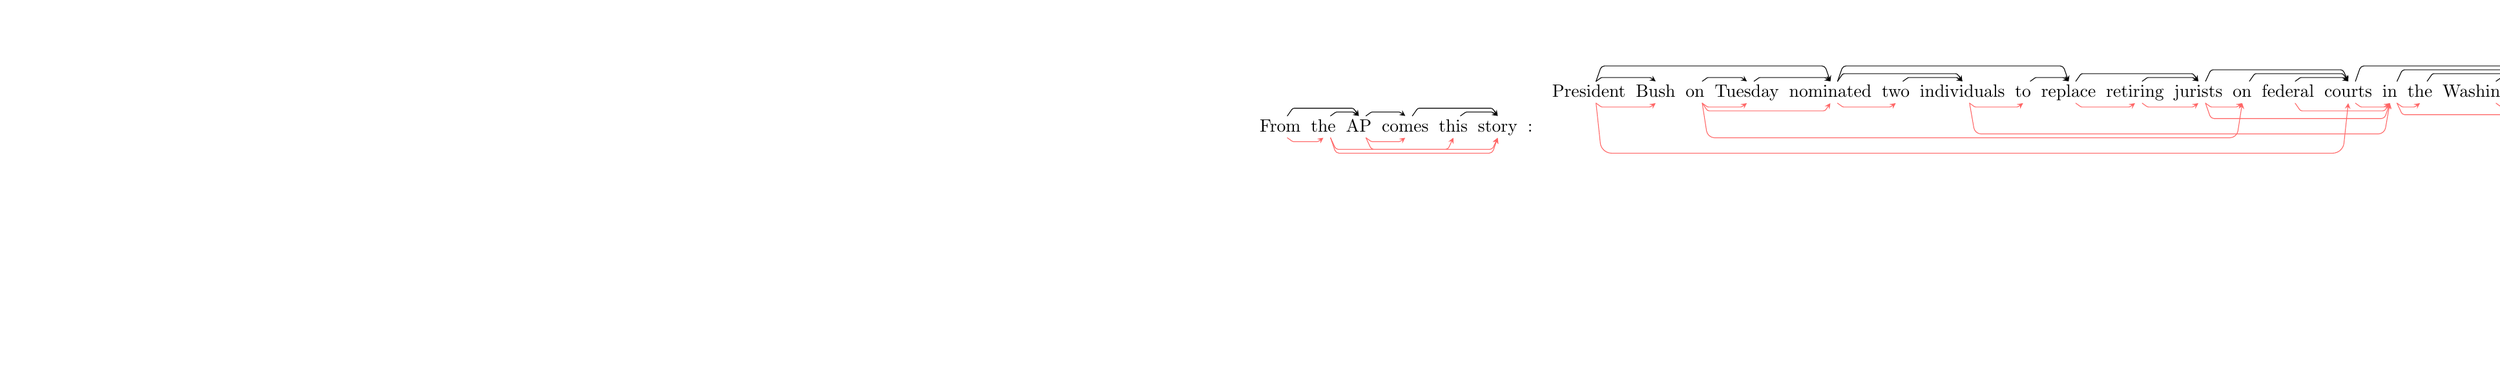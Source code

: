 

\begin{dependency}[hide label, edge unit distance=.5ex]
    \begin{deptext}[column sep=0.05cm]
    From\& the\& AP\& comes\& this\& story\& : \\
\end{deptext}
\depedge{1}{3}{.}
\depedge{2}{3}{.}
\depedge{3}{4}{.}
\depedge{4}{6}{.}
\depedge{5}{6}{.}
\depedge[edge style={red!60!}, edge below]{1}{2}{.}
\depedge[edge style={red!60!}, edge below]{3}{6}{.}
\depedge[edge style={red!60!}, edge below]{2}{5}{.}
\depedge[edge style={red!60!}, edge below]{2}{6}{.}
\depedge[edge style={red!60!}, edge below]{3}{4}{.}
\end{dependency}


\begin{dependency}[hide label, edge unit distance=.5ex]
    \begin{deptext}[column sep=0.05cm]
    President\& Bush\& on\& Tuesday\& nominated\& two\& individuals\& to\& replace\& retiring\& jurists\& on\& federal\& courts\& in\& the\& Washington\& area\& . \\
\end{deptext}
\depedge{1}{2}{.}
\depedge{1}{5}{.}
\depedge{3}{4}{.}
\depedge{4}{5}{.}
\depedge{5}{7}{.}
\depedge{5}{9}{.}
\depedge{6}{7}{.}
\depedge{8}{9}{.}
\depedge{9}{11}{.}
\depedge{10}{11}{.}
\depedge{11}{14}{.}
\depedge{12}{14}{.}
\depedge{13}{14}{.}
\depedge{14}{18}{.}
\depedge{15}{18}{.}
\depedge{16}{18}{.}
\depedge{17}{18}{.}
\depedge[edge style={red!60!}, edge below]{3}{12}{.}
\depedge[edge style={red!60!}, edge below]{15}{16}{.}
\depedge[edge style={red!60!}, edge below]{17}{18}{.}
\depedge[edge style={red!60!}, edge below]{15}{18}{.}
\depedge[edge style={red!60!}, edge below]{14}{15}{.}
\depedge[edge style={red!60!}, edge below]{9}{10}{.}
\depedge[edge style={red!60!}, edge below]{13}{15}{.}
\depedge[edge style={red!60!}, edge below]{10}{11}{.}
\depedge[edge style={red!60!}, edge below]{11}{15}{.}
\depedge[edge style={red!60!}, edge below]{7}{8}{.}
\depedge[edge style={red!60!}, edge below]{11}{12}{.}
\depedge[edge style={red!60!}, edge below]{5}{6}{.}
\depedge[edge style={red!60!}, edge below]{1}{14}{.}
\depedge[edge style={red!60!}, edge below]{7}{15}{.}
\depedge[edge style={red!60!}, edge below]{3}{5}{.}
\depedge[edge style={red!60!}, edge below]{1}{2}{.}
\depedge[edge style={red!60!}, edge below]{3}{4}{.}
\end{dependency}


\begin{dependency}[hide label, edge unit distance=.5ex]
    \begin{deptext}[column sep=0.05cm]
    Bush\& nominated\& Jennifer\& M.\& Anderson\& for\& a\& 15\& -\& year\& term\& as\& associate\& judge\& of\& the\& Superior\& Court\& of\& the\& District\& of\& Columbia\& ,\& replacing\& Steffen\& W.\& Graae\& . \\
\end{deptext}
\depedge{1}{2}{.}
\depedge{2}{3}{.}
\depedge{2}{11}{.}
\depedge{2}{25}{.}
\depedge{3}{4}{.}
\depedge{3}{5}{.}
\depedge{6}{11}{.}
\depedge{7}{11}{.}
\depedge{8}{10}{.}
\depedge{9}{10}{.}
\depedge{10}{11}{.}
\depedge{11}{14}{.}
\depedge{12}{14}{.}
\depedge{13}{14}{.}
\depedge{14}{18}{.}
\depedge{15}{18}{.}
\depedge{16}{18}{.}
\depedge{17}{18}{.}
\depedge{18}{21}{.}
\depedge{19}{21}{.}
\depedge{20}{21}{.}
\depedge{21}{23}{.}
\depedge{22}{23}{.}
\depedge{25}{26}{.}
\depedge{26}{27}{.}
\depedge{26}{28}{.}
\depedge[edge style={red!60!}, edge below]{26}{28}{.}
\depedge[edge style={red!60!}, edge below]{16}{20}{.}
\depedge[edge style={red!60!}, edge below]{19}{22}{.}
\depedge[edge style={red!60!}, edge below]{15}{22}{.}
\depedge[edge style={red!60!}, edge below]{9}{12}{.}
\depedge[edge style={red!60!}, edge below]{7}{9}{.}
\depedge[edge style={red!60!}, edge below]{19}{20}{.}
\depedge[edge style={red!60!}, edge below]{18}{19}{.}
\depedge[edge style={red!60!}, edge below]{7}{8}{.}
\depedge[edge style={red!60!}, edge below]{6}{7}{.}
\depedge[edge style={red!60!}, edge below]{17}{18}{.}
\depedge[edge style={red!60!}, edge below]{7}{20}{.}
\depedge[edge style={red!60!}, edge below]{9}{11}{.}
\depedge[edge style={red!60!}, edge below]{10}{11}{.}
\depedge[edge style={red!60!}, edge below]{22}{23}{.}
\depedge[edge style={red!60!}, edge below]{12}{13}{.}
\depedge[edge style={red!60!}, edge below]{3}{4}{.}
\depedge[edge style={red!60!}, edge below]{5}{6}{.}
\depedge[edge style={red!60!}, edge below]{17}{21}{.}
\depedge[edge style={red!60!}, edge below]{8}{28}{.}
\depedge[edge style={red!60!}, edge below]{4}{12}{.}
\depedge[edge style={red!60!}, edge below]{11}{14}{.}
\depedge[edge style={red!60!}, edge below]{25}{26}{.}
\depedge[edge style={red!60!}, edge below]{2}{11}{.}
\depedge[edge style={red!60!}, edge below]{26}{27}{.}
\depedge[edge style={red!60!}, edge below]{1}{4}{.}
\end{dependency}


\begin{dependency}[hide label, edge unit distance=.5ex]
    \begin{deptext}[column sep=0.05cm]
    *** \\
\end{deptext}
\end{dependency}


\begin{dependency}[hide label, edge unit distance=.5ex]
    \begin{deptext}[column sep=0.05cm]
    Bush\& also\& nominated\& A.\& Noel\& Anketell\& Kramer\& for\& a\& 15\& -\& year\& term\& as\& associate\& judge\& of\& the\& District\& of\& Columbia\& Court\& of\& Appeals\& ,\& replacing\& John\& Montague\& Steadman\& . \\
\end{deptext}
\depedge{1}{3}{.}
\depedge{2}{3}{.}
\depedge{3}{4}{.}
\depedge{3}{13}{.}
\depedge{3}{26}{.}
\depedge{4}{5}{.}
\depedge{4}{6}{.}
\depedge{4}{7}{.}
\depedge{8}{13}{.}
\depedge{9}{13}{.}
\depedge{10}{12}{.}
\depedge{11}{12}{.}
\depedge{12}{13}{.}
\depedge{13}{16}{.}
\depedge{14}{16}{.}
\depedge{15}{16}{.}
\depedge{16}{19}{.}
\depedge{17}{19}{.}
\depedge{18}{19}{.}
\depedge{19}{22}{.}
\depedge{20}{22}{.}
\depedge{21}{22}{.}
\depedge{22}{24}{.}
\depedge{23}{24}{.}
\depedge{26}{27}{.}
\depedge{27}{28}{.}
\depedge{27}{29}{.}
\depedge[edge style={red!60!}, edge below]{6}{7}{.}
\depedge[edge style={red!60!}, edge below]{6}{29}{.}
\depedge[edge style={red!60!}, edge below]{17}{20}{.}
\depedge[edge style={red!60!}, edge below]{17}{18}{.}
\depedge[edge style={red!60!}, edge below]{11}{14}{.}
\depedge[edge style={red!60!}, edge below]{20}{21}{.}
\depedge[edge style={red!60!}, edge below]{4}{11}{.}
\depedge[edge style={red!60!}, edge below]{9}{10}{.}
\depedge[edge style={red!60!}, edge below]{21}{22}{.}
\depedge[edge style={red!60!}, edge below]{8}{11}{.}
\depedge[edge style={red!60!}, edge below]{14}{15}{.}
\depedge[edge style={red!60!}, edge below]{9}{18}{.}
\depedge[edge style={red!60!}, edge below]{9}{11}{.}
\depedge[edge style={red!60!}, edge below]{16}{19}{.}
\depedge[edge style={red!60!}, edge below]{17}{19}{.}
\depedge[edge style={red!60!}, edge below]{22}{23}{.}
\depedge[edge style={red!60!}, edge below]{4}{6}{.}
\depedge[edge style={red!60!}, edge below]{10}{13}{.}
\depedge[edge style={red!60!}, edge below]{11}{28}{.}
\depedge[edge style={red!60!}, edge below]{5}{14}{.}
\depedge[edge style={red!60!}, edge below]{2}{11}{.}
\depedge[edge style={red!60!}, edge below]{5}{27}{.}
\depedge[edge style={red!60!}, edge below]{12}{13}{.}
\depedge[edge style={red!60!}, edge below]{3}{13}{.}
\depedge[edge style={red!60!}, edge below]{26}{27}{.}
\depedge[edge style={red!60!}, edge below]{10}{24}{.}
\depedge[edge style={red!60!}, edge below]{1}{11}{.}
\end{dependency}


\begin{dependency}[hide label, edge unit distance=.5ex]
    \begin{deptext}[column sep=0.05cm]
    The\& sheikh\& in\& wheel\& -\& chair\& has\& been\& attacked\& with\& a\& F\& -\& 16\& -\& launched\& bomb\& . \\
\end{deptext}
\depedge{1}{2}{.}
\depedge{2}{6}{.}
\depedge{2}{9}{.}
\depedge{3}{6}{.}
\depedge{4}{6}{.}
\depedge{5}{6}{.}
\depedge{7}{9}{.}
\depedge{8}{9}{.}
\depedge{9}{17}{.}
\depedge{10}{17}{.}
\depedge{11}{17}{.}
\depedge{12}{13}{.}
\depedge{12}{14}{.}
\depedge{12}{16}{.}
\depedge{15}{16}{.}
\depedge{16}{17}{.}
\depedge[edge style={red!60!}, edge below]{13}{15}{.}
\depedge[edge style={red!60!}, edge below]{7}{8}{.}
\depedge[edge style={red!60!}, edge below]{11}{12}{.}
\depedge[edge style={red!60!}, edge below]{1}{8}{.}
\depedge[edge style={red!60!}, edge below]{8}{11}{.}
\depedge[edge style={red!60!}, edge below]{11}{13}{.}
\depedge[edge style={red!60!}, edge below]{5}{15}{.}
\depedge[edge style={red!60!}, edge below]{8}{9}{.}
\depedge[edge style={red!60!}, edge below]{1}{2}{.}
\depedge[edge style={red!60!}, edge below]{1}{4}{.}
\depedge[edge style={red!60!}, edge below]{3}{5}{.}
\depedge[edge style={red!60!}, edge below]{15}{16}{.}
\depedge[edge style={red!60!}, edge below]{5}{6}{.}
\depedge[edge style={red!60!}, edge below]{14}{15}{.}
\depedge[edge style={red!60!}, edge below]{10}{11}{.}
\depedge[edge style={red!60!}, edge below]{14}{17}{.}
\end{dependency}


\begin{dependency}[hide label, edge unit distance=.5ex]
    \begin{deptext}[column sep=0.05cm]
    He\& could\& be\& killed\& years\& ago\& and\& the\& israelians\& have\& all\& the\& reasons\& ,\& since\& he\& founded\& and\& he\& is\& the\& spiritual\& leader\& of\& Hamas\& ,\& but\& they\& did\& n't\& . \\
\end{deptext}
\depedge{1}{4}{.}
\depedge{2}{4}{.}
\depedge{3}{4}{.}
\depedge{4}{6}{.}
\depedge{4}{10}{.}
\depedge{4}{29}{.}
\depedge{5}{6}{.}
\depedge{7}{10}{.}
\depedge{8}{9}{.}
\depedge{9}{10}{.}
\depedge{10}{13}{.}
\depedge{10}{17}{.}
\depedge{11}{13}{.}
\depedge{12}{13}{.}
\depedge{15}{17}{.}
\depedge{16}{17}{.}
\depedge{17}{23}{.}
\depedge{18}{23}{.}
\depedge{19}{23}{.}
\depedge{20}{23}{.}
\depedge{21}{23}{.}
\depedge{22}{23}{.}
\depedge{23}{25}{.}
\depedge{24}{25}{.}
\depedge{27}{29}{.}
\depedge{28}{29}{.}
\depedge{29}{30}{.}
\depedge[edge style={red!60!}, edge below]{1}{19}{.}
\depedge[edge style={red!60!}, edge below]{12}{21}{.}
\depedge[edge style={red!60!}, edge below]{19}{20}{.}
\depedge[edge style={red!60!}, edge below]{8}{12}{.}
\depedge[edge style={red!60!}, edge below]{11}{12}{.}
\depedge[edge style={red!60!}, edge below]{16}{19}{.}
\depedge[edge style={red!60!}, edge below]{10}{11}{.}
\depedge[edge style={red!60!}, edge below]{10}{19}{.}
\depedge[edge style={red!60!}, edge below]{7}{18}{.}
\depedge[edge style={red!60!}, edge below]{1}{2}{.}
\depedge[edge style={red!60!}, edge below]{1}{3}{.}
\depedge[edge style={red!60!}, edge below]{5}{11}{.}
\depedge[edge style={red!60!}, edge below]{9}{10}{.}
\depedge[edge style={red!60!}, edge below]{7}{10}{.}
\depedge[edge style={red!60!}, edge below]{20}{23}{.}
\depedge[edge style={red!60!}, edge below]{28}{29}{.}
\depedge[edge style={red!60!}, edge below]{3}{4}{.}
\depedge[edge style={red!60!}, edge below]{20}{28}{.}
\depedge[edge style={red!60!}, edge below]{16}{17}{.}
\depedge[edge style={red!60!}, edge below]{12}{13}{.}
\depedge[edge style={red!60!}, edge below]{5}{6}{.}
\depedge[edge style={red!60!}, edge below]{29}{30}{.}
\depedge[edge style={red!60!}, edge below]{15}{19}{.}
\depedge[edge style={red!60!}, edge below]{21}{22}{.}
\depedge[edge style={red!60!}, edge below]{22}{24}{.}
\depedge[edge style={red!60!}, edge below]{24}{25}{.}
\depedge[edge style={red!60!}, edge below]{10}{27}{.}
\end{dependency}


\begin{dependency}[hide label, edge unit distance=.5ex]
    \begin{deptext}[column sep=0.05cm]
    Today\& 's\& incident\& proves\& that\& Sharon\& has\& lost\& his\& patience\& and\& his\& hope\& in\& peace\& . \\
\end{deptext}
\depedge{1}{2}{.}
\depedge{1}{3}{.}
\depedge{3}{4}{.}
\depedge{4}{8}{.}
\depedge{5}{8}{.}
\depedge{6}{8}{.}
\depedge{7}{8}{.}
\depedge{8}{10}{.}
\depedge{9}{10}{.}
\depedge{10}{13}{.}
\depedge{11}{13}{.}
\depedge{12}{13}{.}
\depedge{13}{15}{.}
\depedge{14}{15}{.}
\depedge[edge style={red!60!}, edge below]{9}{12}{.}
\depedge[edge style={red!60!}, edge below]{3}{4}{.}
\depedge[edge style={red!60!}, edge below]{11}{12}{.}
\depedge[edge style={red!60!}, edge below]{5}{7}{.}
\depedge[edge style={red!60!}, edge below]{4}{5}{.}
\depedge[edge style={red!60!}, edge below]{10}{11}{.}
\depedge[edge style={red!60!}, edge below]{6}{7}{.}
\depedge[edge style={red!60!}, edge below]{8}{9}{.}
\depedge[edge style={red!60!}, edge below]{5}{10}{.}
\depedge[edge style={red!60!}, edge below]{2}{4}{.}
\depedge[edge style={red!60!}, edge below]{1}{3}{.}
\depedge[edge style={red!60!}, edge below]{13}{14}{.}
\depedge[edge style={red!60!}, edge below]{11}{13}{.}
\depedge[edge style={red!60!}, edge below]{5}{15}{.}
\end{dependency}


\begin{dependency}[hide label, edge unit distance=.5ex]
    \begin{deptext}[column sep=0.05cm]
    Nervous\& people\& make\& mistakes\& ,\& so\& I\& suppose\& there\& will\& be\& a\& wave\& of\& succesfull\& arab\& attacks\& . \\
\end{deptext}
\depedge{1}{2}{.}
\depedge{2}{3}{.}
\depedge{3}{4}{.}
\depedge{3}{8}{.}
\depedge{6}{8}{.}
\depedge{7}{8}{.}
\depedge{8}{11}{.}
\depedge{9}{11}{.}
\depedge{10}{11}{.}
\depedge{11}{13}{.}
\depedge{12}{13}{.}
\depedge{13}{17}{.}
\depedge{14}{17}{.}
\depedge{15}{17}{.}
\depedge{16}{17}{.}
\depedge[edge style={red!60!}, edge below]{9}{10}{.}
\depedge[edge style={red!60!}, edge below]{11}{12}{.}
\depedge[edge style={red!60!}, edge below]{12}{13}{.}
\depedge[edge style={red!60!}, edge below]{9}{12}{.}
\depedge[edge style={red!60!}, edge below]{2}{3}{.}
\depedge[edge style={red!60!}, edge below]{6}{12}{.}
\depedge[edge style={red!60!}, edge below]{8}{9}{.}
\depedge[edge style={red!60!}, edge below]{3}{17}{.}
\depedge[edge style={red!60!}, edge below]{3}{10}{.}
\depedge[edge style={red!60!}, edge below]{3}{4}{.}
\depedge[edge style={red!60!}, edge below]{4}{15}{.}
\depedge[edge style={red!60!}, edge below]{6}{7}{.}
\depedge[edge style={red!60!}, edge below]{12}{14}{.}
\depedge[edge style={red!60!}, edge below]{15}{16}{.}
\depedge[edge style={red!60!}, edge below]{1}{2}{.}
\end{dependency}


\begin{dependency}[hide label, edge unit distance=.5ex]
    \begin{deptext}[column sep=0.05cm]
    A\& la\& guerre\& c'est\& comme\& a\& la\& guerre\& ! \\
\end{deptext}
\depedge{1}{2}{.}
\depedge{1}{3}{.}
\depedge{1}{4}{.}
\depedge{1}{5}{.}
\depedge{1}{6}{.}
\depedge{1}{7}{.}
\depedge{1}{8}{.}
\depedge[edge style={red!60!}, edge below]{3}{4}{.}
\depedge[edge style={red!60!}, edge below]{4}{5}{.}
\depedge[edge style={red!60!}, edge below]{5}{8}{.}
\depedge[edge style={red!60!}, edge below]{1}{6}{.}
\depedge[edge style={red!60!}, edge below]{2}{7}{.}
\depedge[edge style={red!60!}, edge below]{1}{2}{.}
\depedge[edge style={red!60!}, edge below]{7}{8}{.}
\end{dependency}


\begin{dependency}[hide label, edge unit distance=.5ex]
    \begin{deptext}[column sep=0.05cm]
    In\& the\& eastern\& city\& of\& Baqubah\& ,\& guerrillas\& detonated\& a\& car\& bomb\& outside\& a\& police\& station\& ,\& killing\& several\& people\& . \\
\end{deptext}
\depedge{1}{4}{.}
\depedge{2}{4}{.}
\depedge{3}{4}{.}
\depedge{4}{6}{.}
\depedge{4}{9}{.}
\depedge{5}{6}{.}
\depedge{8}{9}{.}
\depedge{9}{12}{.}
\depedge{9}{16}{.}
\depedge{9}{18}{.}
\depedge{10}{12}{.}
\depedge{11}{12}{.}
\depedge{13}{16}{.}
\depedge{14}{16}{.}
\depedge{15}{16}{.}
\depedge{18}{20}{.}
\depedge{19}{20}{.}
\depedge[edge style={red!60!}, edge below]{10}{14}{.}
\depedge[edge style={red!60!}, edge below]{15}{16}{.}
\depedge[edge style={red!60!}, edge below]{1}{2}{.}
\depedge[edge style={red!60!}, edge below]{14}{15}{.}
\depedge[edge style={red!60!}, edge below]{8}{15}{.}
\depedge[edge style={red!60!}, edge below]{10}{11}{.}
\depedge[edge style={red!60!}, edge below]{9}{11}{.}
\depedge[edge style={red!60!}, edge below]{12}{14}{.}
\depedge[edge style={red!60!}, edge below]{2}{14}{.}
\depedge[edge style={red!60!}, edge below]{15}{18}{.}
\depedge[edge style={red!60!}, edge below]{1}{20}{.}
\depedge[edge style={red!60!}, edge below]{15}{19}{.}
\depedge[edge style={red!60!}, edge below]{4}{10}{.}
\depedge[edge style={red!60!}, edge below]{2}{3}{.}
\depedge[edge style={red!60!}, edge below]{6}{10}{.}
\depedge[edge style={red!60!}, edge below]{5}{6}{.}
\depedge[edge style={red!60!}, edge below]{13}{14}{.}
\end{dependency}


\begin{dependency}[hide label, edge unit distance=.5ex]
    \begin{deptext}[column sep=0.05cm]
    The\& US\& lost\& yet\& another\& helicopter\& to\& hostile\& fire\& near\& Habbaniyah\& in\& the\& Sunni\& heartland\& ,\& but\& this\& time\& the\& crew\& was\& safe\& . \\
\end{deptext}
\depedge{1}{2}{.}
\depedge{2}{3}{.}
\depedge{3}{6}{.}
\depedge{3}{9}{.}
\depedge{3}{23}{.}
\depedge{4}{6}{.}
\depedge{5}{6}{.}
\depedge{7}{9}{.}
\depedge{8}{9}{.}
\depedge{9}{11}{.}
\depedge{10}{11}{.}
\depedge{11}{15}{.}
\depedge{12}{15}{.}
\depedge{13}{15}{.}
\depedge{14}{15}{.}
\depedge{17}{23}{.}
\depedge{18}{19}{.}
\depedge{19}{23}{.}
\depedge{20}{21}{.}
\depedge{21}{23}{.}
\depedge{22}{23}{.}
\depedge[edge style={red!60!}, edge below]{11}{15}{.}
\depedge[edge style={red!60!}, edge below]{1}{20}{.}
\depedge[edge style={red!60!}, edge below]{1}{13}{.}
\depedge[edge style={red!60!}, edge below]{12}{13}{.}
\depedge[edge style={red!60!}, edge below]{11}{12}{.}
\depedge[edge style={red!60!}, edge below]{9}{10}{.}
\depedge[edge style={red!60!}, edge below]{20}{22}{.}
\depedge[edge style={red!60!}, edge below]{19}{22}{.}
\depedge[edge style={red!60!}, edge below]{12}{14}{.}
\depedge[edge style={red!60!}, edge below]{21}{22}{.}
\depedge[edge style={red!60!}, edge below]{1}{2}{.}
\depedge[edge style={red!60!}, edge below]{4}{20}{.}
\depedge[edge style={red!60!}, edge below]{17}{22}{.}
\depedge[edge style={red!60!}, edge below]{18}{20}{.}
\depedge[edge style={red!60!}, edge below]{5}{18}{.}
\depedge[edge style={red!60!}, edge below]{10}{14}{.}
\depedge[edge style={red!60!}, edge below]{6}{18}{.}
\depedge[edge style={red!60!}, edge below]{6}{7}{.}
\depedge[edge style={red!60!}, edge below]{22}{23}{.}
\depedge[edge style={red!60!}, edge below]{3}{22}{.}
\depedge[edge style={red!60!}, edge below]{8}{9}{.}
\end{dependency}


\begin{dependency}[hide label, edge unit distance=.5ex]
    \begin{deptext}[column sep=0.05cm]
    In\& Fallujah\& ,\& hundreds\& of\& demonstrators\& came\& out\& against\& US\& troops\& when\& they\& briefly\& arrested\& a\& yound\& newlywed\& bride\& . \\
\end{deptext}
\depedge{1}{2}{.}
\depedge{2}{7}{.}
\depedge{4}{6}{.}
\depedge{4}{7}{.}
\depedge{5}{6}{.}
\depedge{7}{8}{.}
\depedge{7}{11}{.}
\depedge{7}{15}{.}
\depedge{9}{11}{.}
\depedge{10}{11}{.}
\depedge{12}{15}{.}
\depedge{13}{15}{.}
\depedge{14}{15}{.}
\depedge{15}{19}{.}
\depedge{16}{19}{.}
\depedge{17}{19}{.}
\depedge{18}{19}{.}
\depedge[edge style={red!60!}, edge below]{17}{18}{.}
\depedge[edge style={red!60!}, edge below]{18}{19}{.}
\depedge[edge style={red!60!}, edge below]{11}{12}{.}
\depedge[edge style={red!60!}, edge below]{15}{16}{.}
\depedge[edge style={red!60!}, edge below]{11}{16}{.}
\depedge[edge style={red!60!}, edge below]{12}{13}{.}
\depedge[edge style={red!60!}, edge below]{6}{17}{.}
\depedge[edge style={red!60!}, edge below]{1}{2}{.}
\depedge[edge style={red!60!}, edge below]{5}{16}{.}
\depedge[edge style={red!60!}, edge below]{2}{11}{.}
\depedge[edge style={red!60!}, edge below]{5}{6}{.}
\depedge[edge style={red!60!}, edge below]{8}{16}{.}
\depedge[edge style={red!60!}, edge below]{7}{8}{.}
\depedge[edge style={red!60!}, edge below]{13}{14}{.}
\depedge[edge style={red!60!}, edge below]{5}{9}{.}
\depedge[edge style={red!60!}, edge below]{4}{16}{.}
\depedge[edge style={red!60!}, edge below]{10}{11}{.}
\end{dependency}


\begin{dependency}[hide label, edge unit distance=.5ex]
    \begin{deptext}[column sep=0.05cm]
    (\& I\& hope\& that\& the\& US\& army\& got\& an\& enormous\& amount\& of\& information\& from\& her\& relatives\& ,\& because\& otherwise\& this\& move\& was\& a\& bad\& ,\& bad\& tradeoff\& )\& . \\
\end{deptext}
\depedge{2}{3}{.}
\depedge{3}{8}{.}
\depedge{3}{27}{.}
\depedge{4}{8}{.}
\depedge{5}{7}{.}
\depedge{6}{7}{.}
\depedge{7}{8}{.}
\depedge{8}{11}{.}
\depedge{8}{16}{.}
\depedge{9}{11}{.}
\depedge{10}{11}{.}
\depedge{11}{13}{.}
\depedge{12}{13}{.}
\depedge{14}{16}{.}
\depedge{15}{16}{.}
\depedge{18}{27}{.}
\depedge{19}{27}{.}
\depedge{20}{21}{.}
\depedge{21}{27}{.}
\depedge{22}{27}{.}
\depedge{23}{27}{.}
\depedge{24}{27}{.}
\depedge{26}{27}{.}
\depedge[edge style={red!60!}, edge below]{24}{26}{.}
\depedge[edge style={red!60!}, edge below]{22}{23}{.}
\depedge[edge style={red!60!}, edge below]{23}{24}{.}
\depedge[edge style={red!60!}, edge below]{4}{5}{.}
\depedge[edge style={red!60!}, edge below]{7}{8}{.}
\depedge[edge style={red!60!}, edge below]{8}{9}{.}
\depedge[edge style={red!60!}, edge below]{4}{22}{.}
\depedge[edge style={red!60!}, edge below]{9}{10}{.}
\depedge[edge style={red!60!}, edge below]{5}{9}{.}
\depedge[edge style={red!60!}, edge below]{3}{4}{.}
\depedge[edge style={red!60!}, edge below]{21}{22}{.}
\depedge[edge style={red!60!}, edge below]{23}{27}{.}
\depedge[edge style={red!60!}, edge below]{6}{9}{.}
\depedge[edge style={red!60!}, edge below]{14}{22}{.}
\depedge[edge style={red!60!}, edge below]{20}{23}{.}
\depedge[edge style={red!60!}, edge below]{2}{4}{.}
\depedge[edge style={red!60!}, edge below]{19}{22}{.}
\depedge[edge style={red!60!}, edge below]{13}{14}{.}
\depedge[edge style={red!60!}, edge below]{9}{11}{.}
\depedge[edge style={red!60!}, edge below]{12}{14}{.}
\depedge[edge style={red!60!}, edge below]{15}{22}{.}
\depedge[edge style={red!60!}, edge below]{16}{22}{.}
\depedge[edge style={red!60!}, edge below]{5}{18}{.}
\end{dependency}


\begin{dependency}[hide label, edge unit distance=.5ex]
    \begin{deptext}[column sep=0.05cm]
    The\& US\& troops\& fired\& into\& the\& hostile\& crowd\& ,\& killing\& 4\& . \\
\end{deptext}
\depedge{1}{3}{.}
\depedge{2}{3}{.}
\depedge{3}{4}{.}
\depedge{4}{8}{.}
\depedge{4}{10}{.}
\depedge{5}{8}{.}
\depedge{6}{8}{.}
\depedge{7}{8}{.}
\depedge{10}{11}{.}
\depedge[edge style={red!60!}, edge below]{1}{6}{.}
\depedge[edge style={red!60!}, edge below]{1}{10}{.}
\depedge[edge style={red!60!}, edge below]{1}{3}{.}
\depedge[edge style={red!60!}, edge below]{10}{11}{.}
\depedge[edge style={red!60!}, edge below]{5}{6}{.}
\depedge[edge style={red!60!}, edge below]{2}{10}{.}
\depedge[edge style={red!60!}, edge below]{4}{5}{.}
\depedge[edge style={red!60!}, edge below]{5}{7}{.}
\depedge[edge style={red!60!}, edge below]{6}{8}{.}
\end{dependency}


\begin{dependency}[hide label, edge unit distance=.5ex]
    \begin{deptext}[column sep=0.05cm]
    It\& seems\& clear\& to\& me\& that\& the\& manhunt\& for\& high\& Baath\& officials\& in\& the\& Sunni\& heartland\& is\& being\& done\& wrong\& ,\& or\& at\& least\& in\& ways\& that\& are\& bad\& for\& US\& standing\& with\& local\& Iraqis\& . \\
\end{deptext}
\depedge{1}{2}{.}
\depedge{2}{3}{.}
\depedge{2}{5}{.}
\depedge{2}{19}{.}
\depedge{4}{5}{.}
\depedge{6}{19}{.}
\depedge{7}{8}{.}
\depedge{8}{12}{.}
\depedge{8}{16}{.}
\depedge{8}{19}{.}
\depedge{9}{12}{.}
\depedge{10}{12}{.}
\depedge{11}{12}{.}
\depedge{13}{16}{.}
\depedge{14}{16}{.}
\depedge{15}{16}{.}
\depedge{17}{19}{.}
\depedge{18}{19}{.}
\depedge{19}{20}{.}
\depedge{20}{26}{.}
\depedge{22}{26}{.}
\depedge{23}{24}{.}
\depedge{23}{26}{.}
\depedge{25}{26}{.}
\depedge{26}{29}{.}
\depedge{27}{29}{.}
\depedge{28}{29}{.}
\depedge{29}{32}{.}
\depedge{30}{32}{.}
\depedge{31}{32}{.}
\depedge{32}{35}{.}
\depedge{33}{35}{.}
\depedge{34}{35}{.}
\depedge[edge style={red!60!}, edge below]{7}{14}{.}
\depedge[edge style={red!60!}, edge below]{4}{5}{.}
\depedge[edge style={red!60!}, edge below]{5}{6}{.}
\depedge[edge style={red!60!}, edge below]{13}{25}{.}
\depedge[edge style={red!60!}, edge below]{18}{19}{.}
\depedge[edge style={red!60!}, edge below]{14}{15}{.}
\depedge[edge style={red!60!}, edge below]{9}{30}{.}
\depedge[edge style={red!60!}, edge below]{25}{27}{.}
\depedge[edge style={red!60!}, edge below]{1}{2}{.}
\depedge[edge style={red!60!}, edge below]{12}{13}{.}
\depedge[edge style={red!60!}, edge below]{13}{14}{.}
\depedge[edge style={red!60!}, edge below]{30}{35}{.}
\depedge[edge style={red!60!}, edge below]{23}{26}{.}
\depedge[edge style={red!60!}, edge below]{17}{18}{.}
\depedge[edge style={red!60!}, edge below]{27}{28}{.}
\depedge[edge style={red!60!}, edge below]{26}{27}{.}
\depedge[edge style={red!60!}, edge below]{6}{7}{.}
\depedge[edge style={red!60!}, edge below]{13}{16}{.}
\depedge[edge style={red!60!}, edge below]{14}{18}{.}
\depedge[edge style={red!60!}, edge below]{1}{5}{.}
\depedge[edge style={red!60!}, edge below]{18}{22}{.}
\depedge[edge style={red!60!}, edge below]{15}{35}{.}
\depedge[edge style={red!60!}, edge below]{7}{8}{.}
\depedge[edge style={red!60!}, edge below]{7}{11}{.}
\depedge[edge style={red!60!}, edge below]{28}{31}{.}
\depedge[edge style={red!60!}, edge below]{30}{33}{.}
\depedge[edge style={red!60!}, edge below]{25}{29}{.}
\depedge[edge style={red!60!}, edge below]{23}{24}{.}
\depedge[edge style={red!60!}, edge below]{34}{35}{.}
\depedge[edge style={red!60!}, edge below]{3}{4}{.}
\depedge[edge style={red!60!}, edge below]{18}{20}{.}
\depedge[edge style={red!60!}, edge below]{9}{10}{.}
\depedge[edge style={red!60!}, edge below]{32}{33}{.}
\end{dependency}


\begin{dependency}[hide label, edge unit distance=.5ex]
    \begin{deptext}[column sep=0.05cm]
    Google\& has\& finally\& had\& an\& analyst\& day\& --\& a\& chance\& to\& present\& the\& company\& 's\& story\& to\& the\& (\& miniscule\& number\& of\& )\& people\& who\& have\& n't\& heard\& it\& . \\
\end{deptext}
\depedge{1}{4}{.}
\depedge{2}{4}{.}
\depedge{3}{4}{.}
\depedge{4}{7}{.}
\depedge{5}{7}{.}
\depedge{6}{7}{.}
\depedge{7}{10}{.}
\depedge{9}{10}{.}
\depedge{10}{12}{.}
\depedge{11}{12}{.}
\depedge{12}{16}{.}
\depedge{12}{21}{.}
\depedge{13}{14}{.}
\depedge{14}{15}{.}
\depedge{14}{16}{.}
\depedge{17}{21}{.}
\depedge{18}{21}{.}
\depedge{20}{21}{.}
\depedge{21}{24}{.}
\depedge{22}{24}{.}
\depedge{24}{28}{.}
\depedge{25}{28}{.}
\depedge{26}{28}{.}
\depedge{27}{28}{.}
\depedge{28}{29}{.}
\depedge[edge style={red!60!}, edge below]{25}{26}{.}
\depedge[edge style={red!60!}, edge below]{9}{14}{.}
\depedge[edge style={red!60!}, edge below]{14}{16}{.}
\depedge[edge style={red!60!}, edge below]{13}{14}{.}
\depedge[edge style={red!60!}, edge below]{26}{29}{.}
\depedge[edge style={red!60!}, edge below]{16}{24}{.}
\depedge[edge style={red!60!}, edge below]{9}{10}{.}
\depedge[edge style={red!60!}, edge below]{4}{14}{.}
\depedge[edge style={red!60!}, edge below]{24}{29}{.}
\depedge[edge style={red!60!}, edge below]{4}{5}{.}
\depedge[edge style={red!60!}, edge below]{16}{18}{.}
\depedge[edge style={red!60!}, edge below]{24}{28}{.}
\depedge[edge style={red!60!}, edge below]{2}{4}{.}
\depedge[edge style={red!60!}, edge below]{6}{7}{.}
\depedge[edge style={red!60!}, edge below]{17}{18}{.}
\depedge[edge style={red!60!}, edge below]{15}{16}{.}
\depedge[edge style={red!60!}, edge below]{24}{27}{.}
\depedge[edge style={red!60!}, edge below]{21}{26}{.}
\depedge[edge style={red!60!}, edge below]{5}{6}{.}
\depedge[edge style={red!60!}, edge below]{1}{6}{.}
\depedge[edge style={red!60!}, edge below]{20}{21}{.}
\depedge[edge style={red!60!}, edge below]{11}{15}{.}
\depedge[edge style={red!60!}, edge below]{3}{4}{.}
\depedge[edge style={red!60!}, edge below]{18}{22}{.}
\depedge[edge style={red!60!}, edge below]{12}{17}{.}
\end{dependency}


\begin{dependency}[hide label, edge unit distance=.5ex]
    \begin{deptext}[column sep=0.05cm]
    Usually\& ,\& these\& are\& just\& a\& chance\& for\& the\& suckups\& to\& suck\& up\& ,\& but\& this\& time\& people\& are\& actually\& concerned\& about\& the\& company\& 's\& plans\& . \\
\end{deptext}
\depedge{1}{7}{.}
\depedge{3}{7}{.}
\depedge{4}{7}{.}
\depedge{5}{7}{.}
\depedge{6}{7}{.}
\depedge{7}{12}{.}
\depedge{7}{21}{.}
\depedge{8}{12}{.}
\depedge{9}{10}{.}
\depedge{10}{12}{.}
\depedge{11}{12}{.}
\depedge{12}{13}{.}
\depedge{15}{21}{.}
\depedge{16}{17}{.}
\depedge{17}{21}{.}
\depedge{18}{21}{.}
\depedge{19}{21}{.}
\depedge{20}{21}{.}
\depedge{21}{26}{.}
\depedge{22}{26}{.}
\depedge{23}{24}{.}
\depedge{24}{25}{.}
\depedge{24}{26}{.}
\depedge[edge style={red!60!}, edge below]{9}{23}{.}
\depedge[edge style={red!60!}, edge below]{4}{19}{.}
\depedge[edge style={red!60!}, edge below]{17}{19}{.}
\depedge[edge style={red!60!}, edge below]{3}{4}{.}
\depedge[edge style={red!60!}, edge below]{6}{7}{.}
\depedge[edge style={red!60!}, edge below]{7}{19}{.}
\depedge[edge style={red!60!}, edge below]{23}{24}{.}
\depedge[edge style={red!60!}, edge below]{18}{19}{.}
\depedge[edge style={red!60!}, edge below]{9}{10}{.}
\depedge[edge style={red!60!}, edge below]{22}{23}{.}
\depedge[edge style={red!60!}, edge below]{19}{22}{.}
\depedge[edge style={red!60!}, edge below]{11}{18}{.}
\depedge[edge style={red!60!}, edge below]{21}{22}{.}
\depedge[edge style={red!60!}, edge below]{16}{26}{.}
\depedge[edge style={red!60!}, edge below]{5}{6}{.}
\depedge[edge style={red!60!}, edge below]{9}{13}{.}
\depedge[edge style={red!60!}, edge below]{6}{16}{.}
\depedge[edge style={red!60!}, edge below]{19}{20}{.}
\depedge[edge style={red!60!}, edge below]{6}{8}{.}
\depedge[edge style={red!60!}, edge below]{3}{15}{.}
\depedge[edge style={red!60!}, edge below]{25}{26}{.}
\depedge[edge style={red!60!}, edge below]{12}{22}{.}
\depedge[edge style={red!60!}, edge below]{1}{5}{.}
\end{dependency}


\begin{dependency}[hide label, edge unit distance=.5ex]
    \begin{deptext}[column sep=0.05cm]
    They\& work\& on\& Wall\& Street\& ,\& after\& all\& ,\& so\& when\& they\& hear\& a\& company\& who's\& stated\& goals\& include\& "\& Do\& n't\& be\& evil\& ,\& "\& they\& imagine\& a\& company\& who's\& eventually\& history\& will\& be\& "\& Do\& n't\& be\& profitable\& .\& " \\
\end{deptext}
\depedge{1}{2}{.}
\depedge{2}{5}{.}
\depedge{2}{8}{.}
\depedge{2}{28}{.}
\depedge{3}{5}{.}
\depedge{4}{5}{.}
\depedge{7}{8}{.}
\depedge{10}{28}{.}
\depedge{11}{13}{.}
\depedge{12}{13}{.}
\depedge{13}{15}{.}
\depedge{13}{28}{.}
\depedge{14}{15}{.}
\depedge{15}{19}{.}
\depedge{16}{18}{.}
\depedge{17}{18}{.}
\depedge{18}{19}{.}
\depedge{19}{24}{.}
\depedge{21}{24}{.}
\depedge{22}{24}{.}
\depedge{23}{24}{.}
\depedge{27}{28}{.}
\depedge{28}{30}{.}
\depedge{29}{30}{.}
\depedge{30}{35}{.}
\depedge{31}{33}{.}
\depedge{32}{33}{.}
\depedge{33}{35}{.}
\depedge{34}{35}{.}
\depedge{35}{40}{.}
\depedge{37}{40}{.}
\depedge{38}{40}{.}
\depedge{39}{40}{.}
\depedge[edge style={red!60!}, edge below]{15}{30}{.}
\depedge[edge style={red!60!}, edge below]{14}{29}{.}
\depedge[edge style={red!60!}, edge below]{21}{37}{.}
\depedge[edge style={red!60!}, edge below]{22}{38}{.}
\depedge[edge style={red!60!}, edge below]{37}{38}{.}
\depedge[edge style={red!60!}, edge below]{12}{13}{.}
\depedge[edge style={red!60!}, edge below]{22}{23}{.}
\depedge[edge style={red!60!}, edge below]{23}{39}{.}
\depedge[edge style={red!60!}, edge below]{34}{37}{.}
\depedge[edge style={red!60!}, edge below]{12}{27}{.}
\depedge[edge style={red!60!}, edge below]{23}{29}{.}
\depedge[edge style={red!60!}, edge below]{33}{37}{.}
\depedge[edge style={red!60!}, edge below]{7}{8}{.}
\depedge[edge style={red!60!}, edge below]{10}{11}{.}
\depedge[edge style={red!60!}, edge below]{13}{37}{.}
\depedge[edge style={red!60!}, edge below]{14}{17}{.}
\depedge[edge style={red!60!}, edge below]{18}{19}{.}
\depedge[edge style={red!60!}, edge below]{5}{37}{.}
\depedge[edge style={red!60!}, edge below]{10}{27}{.}
\depedge[edge style={red!60!}, edge below]{13}{28}{.}
\depedge[edge style={red!60!}, edge below]{16}{31}{.}
\depedge[edge style={red!60!}, edge below]{32}{33}{.}
\depedge[edge style={red!60!}, edge below]{35}{39}{.}
\depedge[edge style={red!60!}, edge below]{18}{33}{.}
\depedge[edge style={red!60!}, edge below]{24}{29}{.}
\depedge[edge style={red!60!}, edge below]{8}{10}{.}
\depedge[edge style={red!60!}, edge below]{1}{27}{.}
\depedge[edge style={red!60!}, edge below]{14}{15}{.}
\depedge[edge style={red!60!}, edge below]{14}{40}{.}
\depedge[edge style={red!60!}, edge below]{4}{17}{.}
\depedge[edge style={red!60!}, edge below]{1}{2}{.}
\depedge[edge style={red!60!}, edge below]{3}{39}{.}
\depedge[edge style={red!60!}, edge below]{27}{31}{.}
\end{dependency}


\begin{dependency}[hide label, edge unit distance=.5ex]
    \begin{deptext}[column sep=0.05cm]
    It\& 's\& not\& quite\& as\& freewheeling\& an\& environment\& as\& you\& 'd\& imagine\& :\& Sergey\& Brin\& has\& actually\& created\& a\& mathematical\& '\& proof\& '\& that\& the\& company\& 's\& self\& -\& driven\& research\& strategy\& ,\& which\& gives\& employees\& one\& day\& a\& week\& to\& do\& research\& projects\& on\& their\& own\& ,\& is\& a\& good\& ,\& respectable\& idea\& . \\
\end{deptext}
\depedge{1}{8}{.}
\depedge{2}{8}{.}
\depedge{3}{8}{.}
\depedge{4}{5}{.}
\depedge{5}{6}{.}
\depedge{5}{12}{.}
\depedge{6}{8}{.}
\depedge{7}{8}{.}
\depedge{8}{18}{.}
\depedge{9}{12}{.}
\depedge{10}{12}{.}
\depedge{11}{12}{.}
\depedge{14}{15}{.}
\depedge{14}{18}{.}
\depedge{16}{18}{.}
\depedge{17}{18}{.}
\depedge{18}{22}{.}
\depedge{19}{22}{.}
\depedge{20}{22}{.}
\depedge{22}{54}{.}
\depedge{24}{54}{.}
\depedge{25}{26}{.}
\depedge{26}{27}{.}
\depedge{26}{32}{.}
\depedge{28}{30}{.}
\depedge{29}{30}{.}
\depedge{30}{32}{.}
\depedge{31}{32}{.}
\depedge{32}{35}{.}
\depedge{32}{54}{.}
\depedge{34}{35}{.}
\depedge{35}{36}{.}
\depedge{35}{38}{.}
\depedge{37}{38}{.}
\depedge{38}{40}{.}
\depedge{38}{42}{.}
\depedge{39}{40}{.}
\depedge{41}{42}{.}
\depedge{42}{44}{.}
\depedge{42}{47}{.}
\depedge{43}{44}{.}
\depedge{45}{47}{.}
\depedge{46}{47}{.}
\depedge{49}{54}{.}
\depedge{50}{54}{.}
\depedge{51}{54}{.}
\depedge{53}{54}{.}
\depedge[edge style={red!60!}, edge below]{39}{50}{.}
\depedge[edge style={red!60!}, edge below]{9}{10}{.}
\depedge[edge style={red!60!}, edge below]{7}{50}{.}
\depedge[edge style={red!60!}, edge below]{19}{50}{.}
\depedge[edge style={red!60!}, edge below]{31}{43}{.}
\depedge[edge style={red!60!}, edge below]{1}{2}{.}
\depedge[edge style={red!60!}, edge below]{40}{50}{.}
\depedge[edge style={red!60!}, edge below]{6}{50}{.}
\depedge[edge style={red!60!}, edge below]{16}{38}{.}
\depedge[edge style={red!60!}, edge below]{37}{38}{.}
\depedge[edge style={red!60!}, edge below]{49}{50}{.}
\depedge[edge style={red!60!}, edge below]{9}{29}{.}
\depedge[edge style={red!60!}, edge below]{43}{44}{.}
\depedge[edge style={red!60!}, edge below]{43}{50}{.}
\depedge[edge style={red!60!}, edge below]{47}{49}{.}
\depedge[edge style={red!60!}, edge below]{10}{11}{.}
\depedge[edge style={red!60!}, edge below]{38}{43}{.}
\depedge[edge style={red!60!}, edge below]{1}{47}{.}
\depedge[edge style={red!60!}, edge below]{37}{54}{.}
\depedge[edge style={red!60!}, edge below]{32}{50}{.}
\depedge[edge style={red!60!}, edge below]{42}{43}{.}
\depedge[edge style={red!60!}, edge below]{10}{47}{.}
\depedge[edge style={red!60!}, edge below]{29}{30}{.}
\depedge[edge style={red!60!}, edge below]{14}{15}{.}
\depedge[edge style={red!60!}, edge below]{41}{42}{.}
\depedge[edge style={red!60!}, edge below]{15}{16}{.}
\depedge[edge style={red!60!}, edge below]{24}{25}{.}
\depedge[edge style={red!60!}, edge below]{5}{50}{.}
\depedge[edge style={red!60!}, edge below]{34}{40}{.}
\depedge[edge style={red!60!}, edge below]{1}{3}{.}
\depedge[edge style={red!60!}, edge below]{24}{50}{.}
\depedge[edge style={red!60!}, edge below]{10}{45}{.}
\depedge[edge style={red!60!}, edge below]{50}{51}{.}
\depedge[edge style={red!60!}, edge below]{22}{24}{.}
\depedge[edge style={red!60!}, edge below]{19}{20}{.}
\depedge[edge style={red!60!}, edge below]{10}{26}{.}
\depedge[edge style={red!60!}, edge below]{11}{12}{.}
\depedge[edge style={red!60!}, edge below]{8}{54}{.}
\depedge[edge style={red!60!}, edge below]{36}{50}{.}
\depedge[edge style={red!60!}, edge below]{53}{54}{.}
\depedge[edge style={red!60!}, edge below]{10}{28}{.}
\depedge[edge style={red!60!}, edge below]{2}{27}{.}
\depedge[edge style={red!60!}, edge below]{1}{4}{.}
\depedge[edge style={red!60!}, edge below]{35}{37}{.}
\depedge[edge style={red!60!}, edge below]{45}{46}{.}
\depedge[edge style={red!60!}, edge below]{1}{18}{.}
\depedge[edge style={red!60!}, edge below]{16}{17}{.}
\end{dependency}
